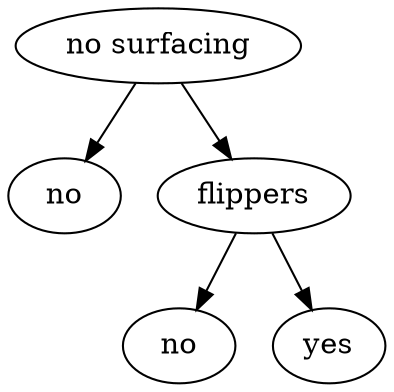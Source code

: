 digraph G {
	0 [label="no surfacing"]
	1 [label=no]
	0 -> 1
	2 [label=flippers]
	0 -> 2
	3 [label=no]
	2 -> 3
	4 [label=yes]
	2 -> 4
}

